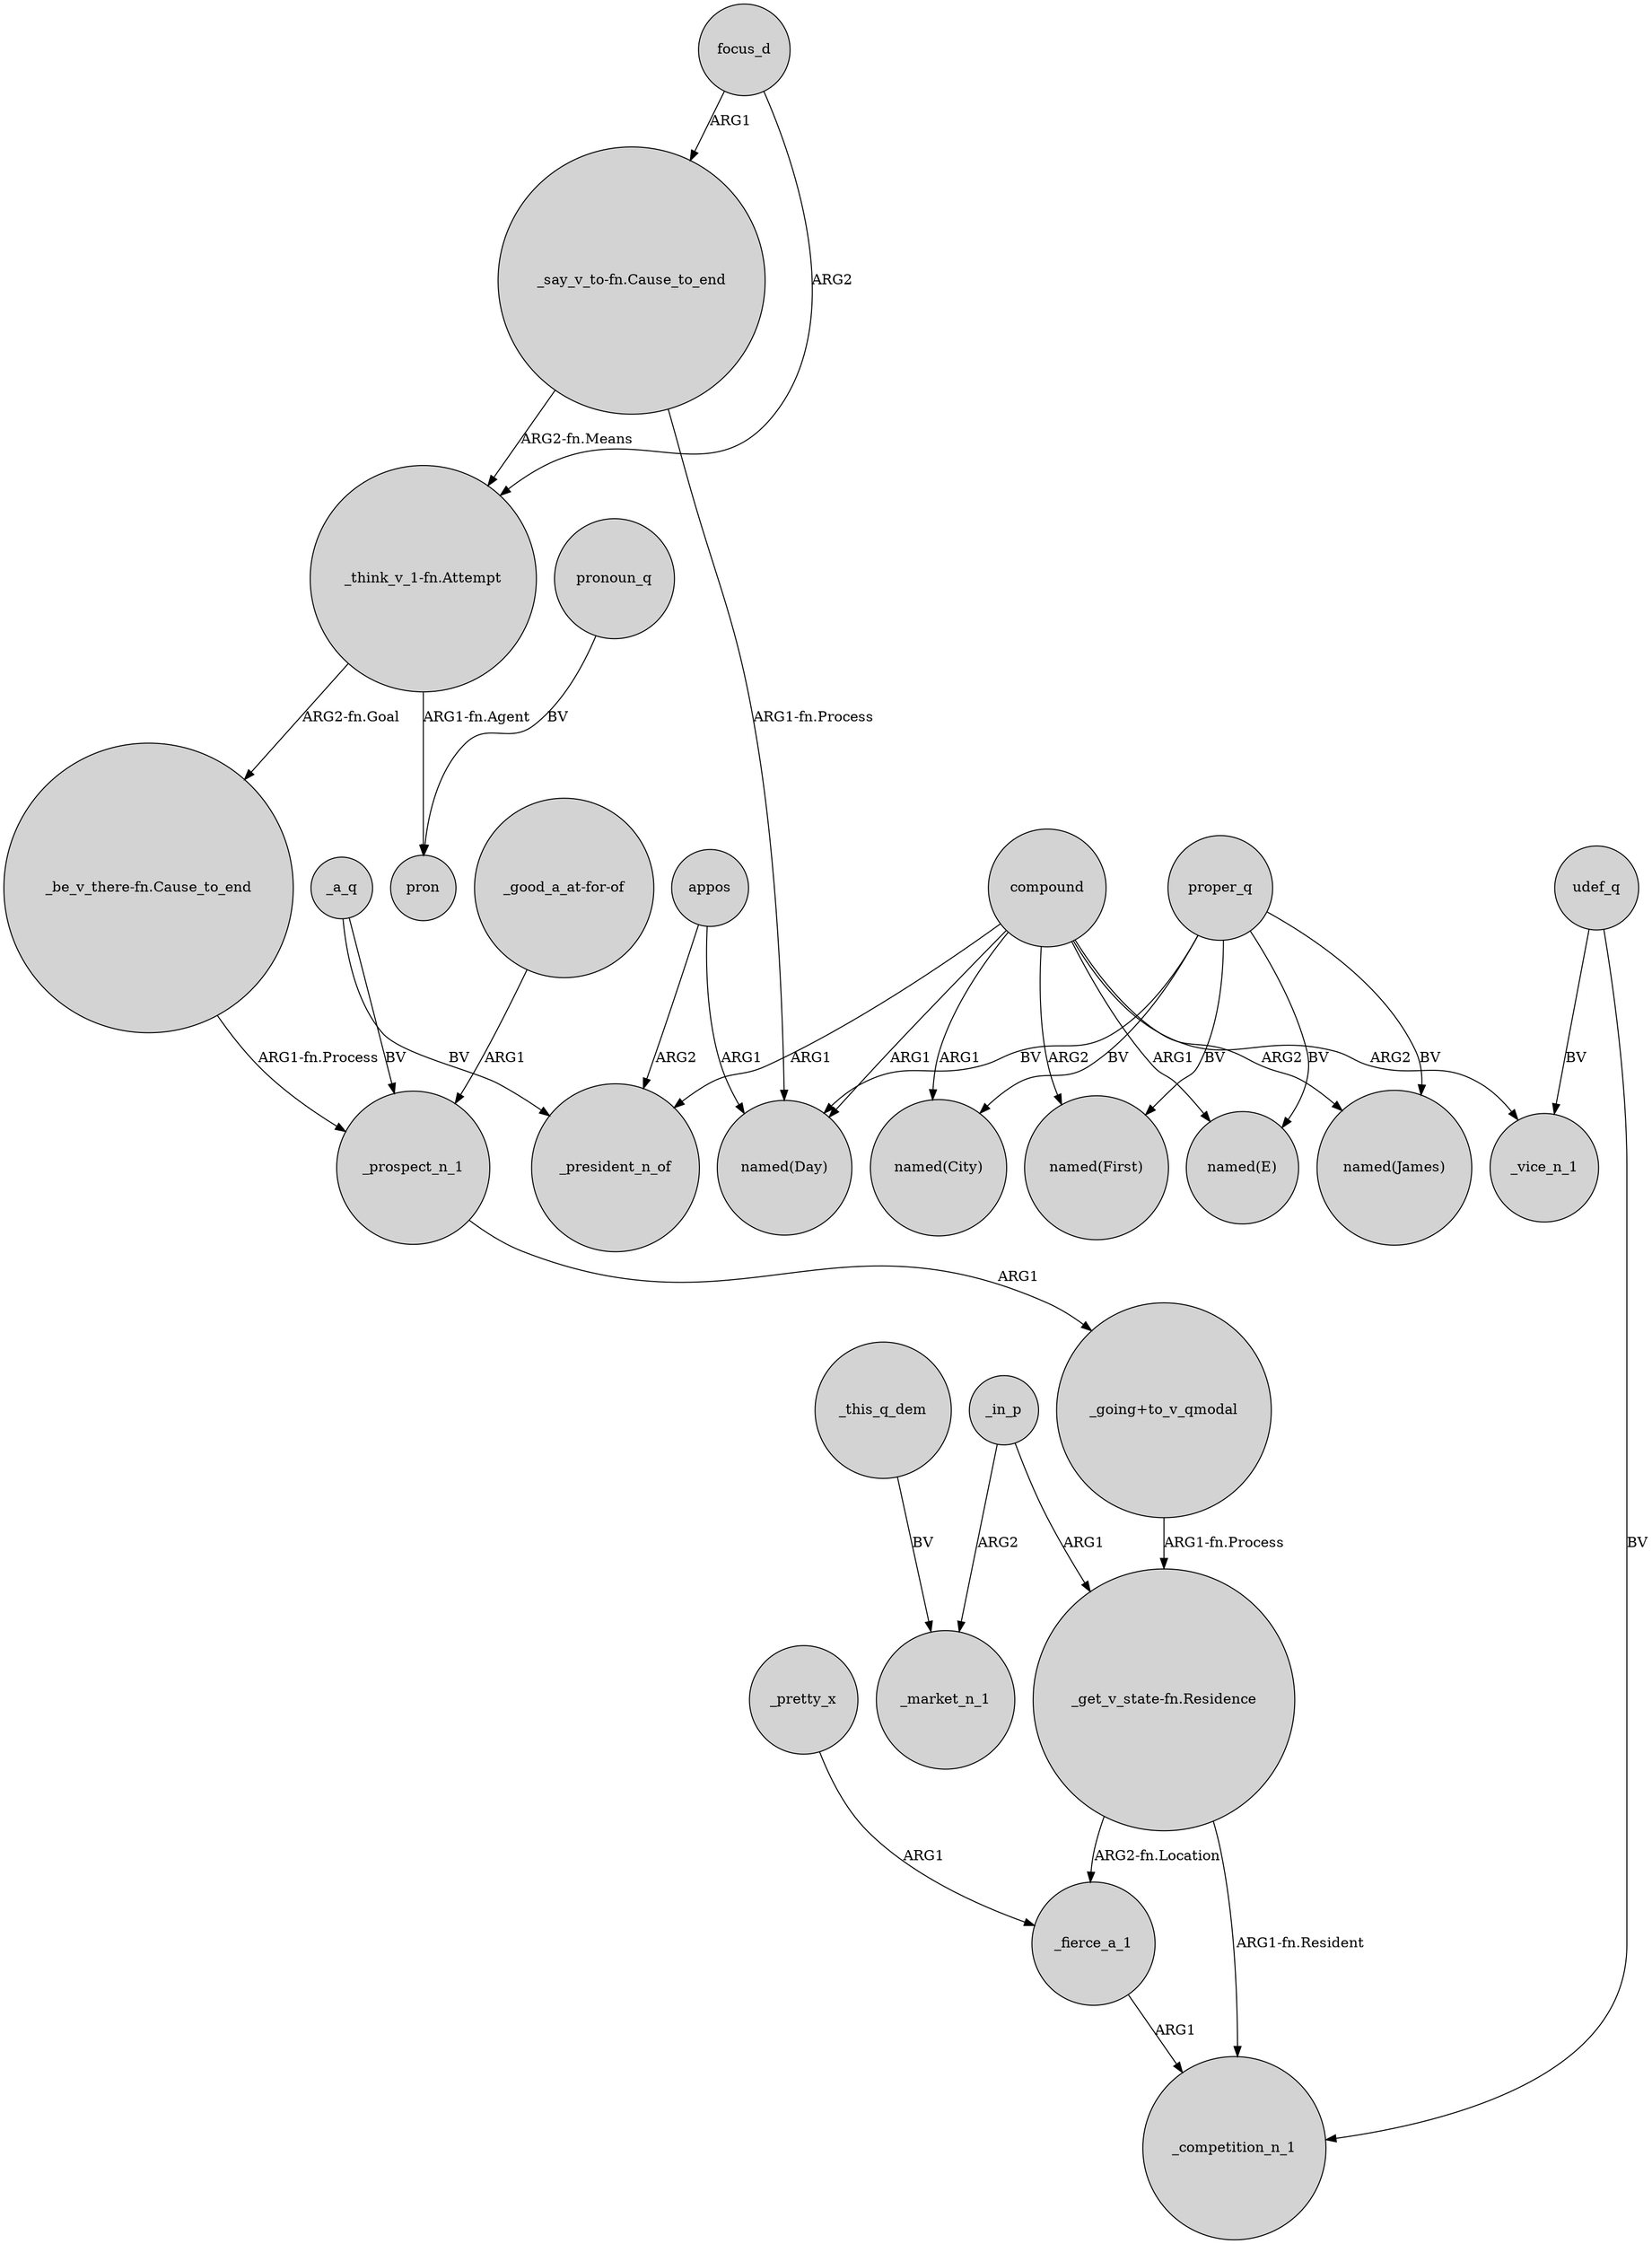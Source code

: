 digraph {
	node [shape=circle style=filled]
	_pretty_x -> _fierce_a_1 [label=ARG1]
	"_say_v_to-fn.Cause_to_end" -> "named(Day)" [label="ARG1-fn.Process"]
	appos -> _president_n_of [label=ARG2]
	compound -> "named(Day)" [label=ARG1]
	_a_q -> _prospect_n_1 [label=BV]
	compound -> "named(City)" [label=ARG1]
	proper_q -> "named(James)" [label=BV]
	focus_d -> "_say_v_to-fn.Cause_to_end" [label=ARG1]
	_in_p -> "_get_v_state-fn.Residence" [label=ARG1]
	"_think_v_1-fn.Attempt" -> pron [label="ARG1-fn.Agent"]
	proper_q -> "named(First)" [label=BV]
	"_think_v_1-fn.Attempt" -> "_be_v_there-fn.Cause_to_end" [label="ARG2-fn.Goal"]
	compound -> "named(E)" [label=ARG1]
	proper_q -> "named(Day)" [label=BV]
	focus_d -> "_think_v_1-fn.Attempt" [label=ARG2]
	pronoun_q -> pron [label=BV]
	_a_q -> _president_n_of [label=BV]
	compound -> "named(First)" [label=ARG2]
	_this_q_dem -> _market_n_1 [label=BV]
	udef_q -> _vice_n_1 [label=BV]
	"_say_v_to-fn.Cause_to_end" -> "_think_v_1-fn.Attempt" [label="ARG2-fn.Means"]
	_in_p -> _market_n_1 [label=ARG2]
	"_get_v_state-fn.Residence" -> _competition_n_1 [label="ARG1-fn.Resident"]
	"_going+to_v_qmodal" -> "_get_v_state-fn.Residence" [label="ARG1-fn.Process"]
	_prospect_n_1 -> "_going+to_v_qmodal" [label=ARG1]
	_fierce_a_1 -> _competition_n_1 [label=ARG1]
	proper_q -> "named(City)" [label=BV]
	compound -> _vice_n_1 [label=ARG2]
	compound -> "named(James)" [label=ARG2]
	"_get_v_state-fn.Residence" -> _fierce_a_1 [label="ARG2-fn.Location"]
	compound -> _president_n_of [label=ARG1]
	"_good_a_at-for-of" -> _prospect_n_1 [label=ARG1]
	appos -> "named(Day)" [label=ARG1]
	udef_q -> _competition_n_1 [label=BV]
	"_be_v_there-fn.Cause_to_end" -> _prospect_n_1 [label="ARG1-fn.Process"]
	proper_q -> "named(E)" [label=BV]
}
